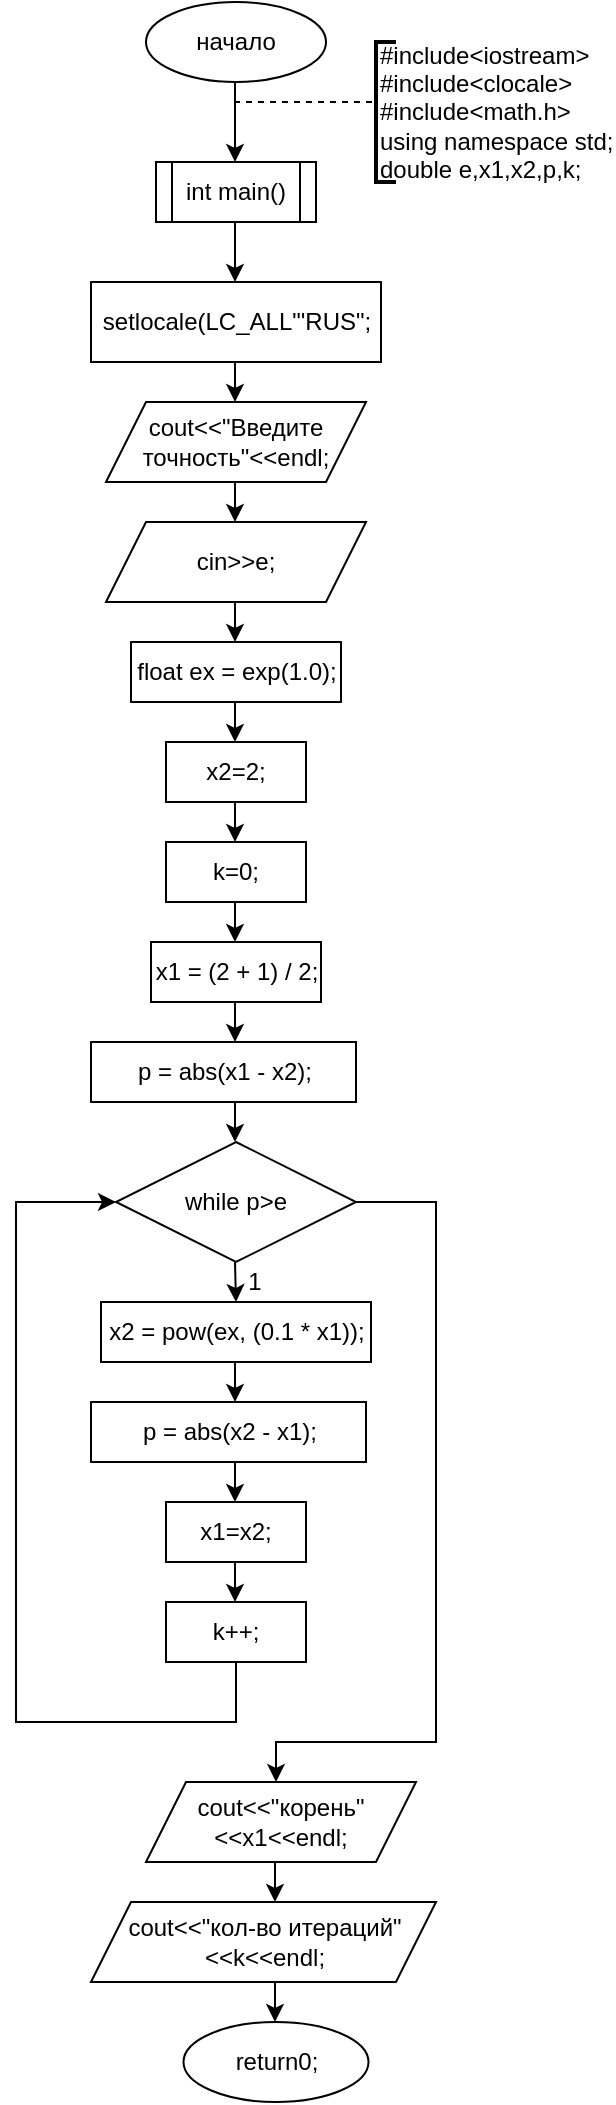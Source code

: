 <mxfile version="24.7.17">
  <diagram name="Страница — 1" id="YAlrFEGpHYTMGCBwzUUY">
    <mxGraphModel dx="1036" dy="606" grid="1" gridSize="10" guides="1" tooltips="1" connect="1" arrows="1" fold="1" page="1" pageScale="1" pageWidth="827" pageHeight="1169" math="0" shadow="0">
      <root>
        <mxCell id="0" />
        <mxCell id="1" parent="0" />
        <mxCell id="_IumNsfO3USLw0r_sJLf-1" value="" style="endArrow=classic;html=1;rounded=0;" edge="1" parent="1">
          <mxGeometry width="50" height="50" relative="1" as="geometry">
            <mxPoint x="389.5" y="50" as="sourcePoint" />
            <mxPoint x="389.5" y="90" as="targetPoint" />
          </mxGeometry>
        </mxCell>
        <mxCell id="_IumNsfO3USLw0r_sJLf-2" value="" style="endArrow=none;dashed=1;html=1;rounded=0;" edge="1" parent="1">
          <mxGeometry width="50" height="50" relative="1" as="geometry">
            <mxPoint x="389" y="60" as="sourcePoint" />
            <mxPoint x="460" y="60" as="targetPoint" />
          </mxGeometry>
        </mxCell>
        <mxCell id="_IumNsfO3USLw0r_sJLf-3" value="#include&amp;lt;iostream&amp;gt;&lt;div&gt;#include&amp;lt;clocale&amp;gt;&lt;br&gt;&lt;/div&gt;&lt;div&gt;#include&amp;lt;math.h&amp;gt;&lt;br&gt;&lt;/div&gt;&lt;div&gt;using namespace std;&lt;/div&gt;&lt;div&gt;double e,x1,x2,p,k;&lt;/div&gt;" style="strokeWidth=2;html=1;shape=mxgraph.flowchart.annotation_1;align=left;pointerEvents=1;" vertex="1" parent="1">
          <mxGeometry x="460" y="30" width="10" height="70" as="geometry" />
        </mxCell>
        <mxCell id="_IumNsfO3USLw0r_sJLf-4" value="int main()" style="shape=process;whiteSpace=wrap;html=1;backgroundOutline=1;" vertex="1" parent="1">
          <mxGeometry x="350" y="90" width="80" height="30" as="geometry" />
        </mxCell>
        <mxCell id="_IumNsfO3USLw0r_sJLf-5" value="setlocale(LC_ALL&quot;&#39;RUS&quot;;" style="rounded=0;whiteSpace=wrap;html=1;" vertex="1" parent="1">
          <mxGeometry x="317.5" y="150" width="145" height="40" as="geometry" />
        </mxCell>
        <mxCell id="_IumNsfO3USLw0r_sJLf-6" value="" style="endArrow=classic;html=1;rounded=0;" edge="1" parent="1">
          <mxGeometry width="50" height="50" relative="1" as="geometry">
            <mxPoint x="389.5" y="120" as="sourcePoint" />
            <mxPoint x="389.5" y="150" as="targetPoint" />
          </mxGeometry>
        </mxCell>
        <mxCell id="_IumNsfO3USLw0r_sJLf-7" value="" style="endArrow=classic;html=1;rounded=0;" edge="1" parent="1">
          <mxGeometry width="50" height="50" relative="1" as="geometry">
            <mxPoint x="389.5" y="190" as="sourcePoint" />
            <mxPoint x="389.5" y="210" as="targetPoint" />
          </mxGeometry>
        </mxCell>
        <mxCell id="_IumNsfO3USLw0r_sJLf-8" value="cout&amp;lt;&amp;lt;&quot;Введите точность&quot;&amp;lt;&amp;lt;endl;" style="shape=parallelogram;perimeter=parallelogramPerimeter;whiteSpace=wrap;html=1;fixedSize=1;" vertex="1" parent="1">
          <mxGeometry x="325" y="210" width="130" height="40" as="geometry" />
        </mxCell>
        <mxCell id="_IumNsfO3USLw0r_sJLf-9" value="cin&amp;gt;&amp;gt;e;" style="shape=parallelogram;perimeter=parallelogramPerimeter;whiteSpace=wrap;html=1;fixedSize=1;" vertex="1" parent="1">
          <mxGeometry x="325" y="270" width="130" height="40" as="geometry" />
        </mxCell>
        <mxCell id="_IumNsfO3USLw0r_sJLf-10" value="" style="endArrow=classic;html=1;rounded=0;" edge="1" parent="1">
          <mxGeometry width="50" height="50" relative="1" as="geometry">
            <mxPoint x="389.5" y="250" as="sourcePoint" />
            <mxPoint x="389.5" y="270" as="targetPoint" />
          </mxGeometry>
        </mxCell>
        <mxCell id="_IumNsfO3USLw0r_sJLf-11" value="" style="endArrow=classic;html=1;rounded=0;" edge="1" parent="1">
          <mxGeometry width="50" height="50" relative="1" as="geometry">
            <mxPoint x="389.5" y="310" as="sourcePoint" />
            <mxPoint x="389.5" y="330" as="targetPoint" />
          </mxGeometry>
        </mxCell>
        <mxCell id="_IumNsfO3USLw0r_sJLf-12" value="float ex = exp(1.0);" style="rounded=0;whiteSpace=wrap;html=1;" vertex="1" parent="1">
          <mxGeometry x="337.5" y="330" width="105" height="30" as="geometry" />
        </mxCell>
        <mxCell id="_IumNsfO3USLw0r_sJLf-13" value="x2=2;" style="rounded=0;whiteSpace=wrap;html=1;" vertex="1" parent="1">
          <mxGeometry x="355" y="380" width="70" height="30" as="geometry" />
        </mxCell>
        <mxCell id="_IumNsfO3USLw0r_sJLf-14" value="k=0;" style="rounded=0;whiteSpace=wrap;html=1;" vertex="1" parent="1">
          <mxGeometry x="355" y="430" width="70" height="30" as="geometry" />
        </mxCell>
        <mxCell id="_IumNsfO3USLw0r_sJLf-15" value="" style="endArrow=classic;html=1;rounded=0;" edge="1" parent="1">
          <mxGeometry width="50" height="50" relative="1" as="geometry">
            <mxPoint x="389.5" y="360" as="sourcePoint" />
            <mxPoint x="389.5" y="380" as="targetPoint" />
          </mxGeometry>
        </mxCell>
        <mxCell id="_IumNsfO3USLw0r_sJLf-16" value="" style="endArrow=classic;html=1;rounded=0;" edge="1" parent="1">
          <mxGeometry width="50" height="50" relative="1" as="geometry">
            <mxPoint x="389.5" y="410" as="sourcePoint" />
            <mxPoint x="389.5" y="430" as="targetPoint" />
          </mxGeometry>
        </mxCell>
        <mxCell id="_IumNsfO3USLw0r_sJLf-17" value="" style="endArrow=classic;html=1;rounded=0;" edge="1" parent="1">
          <mxGeometry width="50" height="50" relative="1" as="geometry">
            <mxPoint x="389.5" y="460" as="sourcePoint" />
            <mxPoint x="389.5" y="480" as="targetPoint" />
          </mxGeometry>
        </mxCell>
        <mxCell id="_IumNsfO3USLw0r_sJLf-18" value="x1 = (2 + 1) / 2;" style="rounded=0;whiteSpace=wrap;html=1;" vertex="1" parent="1">
          <mxGeometry x="347.5" y="480" width="85" height="30" as="geometry" />
        </mxCell>
        <mxCell id="_IumNsfO3USLw0r_sJLf-19" value="while p&amp;gt;e" style="rhombus;whiteSpace=wrap;html=1;" vertex="1" parent="1">
          <mxGeometry x="330" y="580" width="120" height="60" as="geometry" />
        </mxCell>
        <mxCell id="_IumNsfO3USLw0r_sJLf-20" value="" style="endArrow=classic;html=1;rounded=0;" edge="1" parent="1">
          <mxGeometry width="50" height="50" relative="1" as="geometry">
            <mxPoint x="389.5" y="560" as="sourcePoint" />
            <mxPoint x="389.5" y="580" as="targetPoint" />
          </mxGeometry>
        </mxCell>
        <mxCell id="_IumNsfO3USLw0r_sJLf-21" value="" style="endArrow=classic;html=1;rounded=0;" edge="1" parent="1">
          <mxGeometry width="50" height="50" relative="1" as="geometry">
            <mxPoint x="389.5" y="640" as="sourcePoint" />
            <mxPoint x="390" y="660" as="targetPoint" />
          </mxGeometry>
        </mxCell>
        <mxCell id="_IumNsfO3USLw0r_sJLf-22" value="1" style="text;html=1;align=center;verticalAlign=middle;resizable=0;points=[];autosize=1;strokeColor=none;fillColor=none;" vertex="1" parent="1">
          <mxGeometry x="384" y="635" width="30" height="30" as="geometry" />
        </mxCell>
        <mxCell id="_IumNsfO3USLw0r_sJLf-23" value="x2 = pow(ex, (0.1 * x1));" style="rounded=0;whiteSpace=wrap;html=1;" vertex="1" parent="1">
          <mxGeometry x="322.5" y="660" width="135" height="30" as="geometry" />
        </mxCell>
        <mxCell id="_IumNsfO3USLw0r_sJLf-24" value="" style="endArrow=classic;html=1;rounded=0;" edge="1" parent="1">
          <mxGeometry width="50" height="50" relative="1" as="geometry">
            <mxPoint x="389.5" y="690" as="sourcePoint" />
            <mxPoint x="389.5" y="710" as="targetPoint" />
          </mxGeometry>
        </mxCell>
        <mxCell id="_IumNsfO3USLw0r_sJLf-25" value="p = abs(x2 - x1);" style="rounded=0;whiteSpace=wrap;html=1;" vertex="1" parent="1">
          <mxGeometry x="317.5" y="710" width="137.5" height="30" as="geometry" />
        </mxCell>
        <mxCell id="_IumNsfO3USLw0r_sJLf-26" value="" style="endArrow=classic;html=1;rounded=0;" edge="1" parent="1">
          <mxGeometry width="50" height="50" relative="1" as="geometry">
            <mxPoint x="389.5" y="740" as="sourcePoint" />
            <mxPoint x="389.5" y="760" as="targetPoint" />
          </mxGeometry>
        </mxCell>
        <mxCell id="_IumNsfO3USLw0r_sJLf-27" value="x1=x2;" style="rounded=0;whiteSpace=wrap;html=1;" vertex="1" parent="1">
          <mxGeometry x="355" y="760" width="70" height="30" as="geometry" />
        </mxCell>
        <mxCell id="_IumNsfO3USLw0r_sJLf-28" value="k++;" style="rounded=0;whiteSpace=wrap;html=1;" vertex="1" parent="1">
          <mxGeometry x="355" y="810" width="70" height="30" as="geometry" />
        </mxCell>
        <mxCell id="_IumNsfO3USLw0r_sJLf-30" value="" style="endArrow=classic;html=1;rounded=0;" edge="1" parent="1">
          <mxGeometry width="50" height="50" relative="1" as="geometry">
            <mxPoint x="389.5" y="790" as="sourcePoint" />
            <mxPoint x="389.5" y="810" as="targetPoint" />
          </mxGeometry>
        </mxCell>
        <mxCell id="_IumNsfO3USLw0r_sJLf-32" value="cout&amp;lt;&amp;lt;&quot;корень&quot;&amp;lt;&amp;lt;x1&amp;lt;&amp;lt;endl;" style="shape=parallelogram;perimeter=parallelogramPerimeter;whiteSpace=wrap;html=1;fixedSize=1;" vertex="1" parent="1">
          <mxGeometry x="345" y="900" width="135" height="40" as="geometry" />
        </mxCell>
        <mxCell id="_IumNsfO3USLw0r_sJLf-33" value="cout&amp;lt;&amp;lt;&quot;кол-во итераций&quot;&amp;lt;&amp;lt;k&amp;lt;&amp;lt;endl;" style="shape=parallelogram;perimeter=parallelogramPerimeter;whiteSpace=wrap;html=1;fixedSize=1;" vertex="1" parent="1">
          <mxGeometry x="317.5" y="960" width="172.5" height="40" as="geometry" />
        </mxCell>
        <mxCell id="_IumNsfO3USLw0r_sJLf-34" value="" style="endArrow=classic;html=1;rounded=0;" edge="1" parent="1">
          <mxGeometry width="50" height="50" relative="1" as="geometry">
            <mxPoint x="409.5" y="940" as="sourcePoint" />
            <mxPoint x="409.5" y="960" as="targetPoint" />
          </mxGeometry>
        </mxCell>
        <mxCell id="_IumNsfO3USLw0r_sJLf-35" value="" style="endArrow=classic;html=1;rounded=0;" edge="1" parent="1">
          <mxGeometry width="50" height="50" relative="1" as="geometry">
            <mxPoint x="409.5" y="1000" as="sourcePoint" />
            <mxPoint x="409.5" y="1020" as="targetPoint" />
          </mxGeometry>
        </mxCell>
        <mxCell id="_IumNsfO3USLw0r_sJLf-36" value="return0;" style="ellipse;whiteSpace=wrap;html=1;" vertex="1" parent="1">
          <mxGeometry x="363.75" y="1020" width="92.5" height="40" as="geometry" />
        </mxCell>
        <mxCell id="_IumNsfO3USLw0r_sJLf-37" value="начало" style="ellipse;whiteSpace=wrap;html=1;" vertex="1" parent="1">
          <mxGeometry x="345" y="10" width="90" height="40" as="geometry" />
        </mxCell>
        <mxCell id="_IumNsfO3USLw0r_sJLf-38" value="" style="endArrow=classic;html=1;rounded=0;" edge="1" parent="1">
          <mxGeometry width="50" height="50" relative="1" as="geometry">
            <mxPoint x="389.5" y="510" as="sourcePoint" />
            <mxPoint x="389.5" y="530" as="targetPoint" />
          </mxGeometry>
        </mxCell>
        <mxCell id="_IumNsfO3USLw0r_sJLf-39" value="&lt;span style=&quot;white-space: normal;&quot;&gt;p = abs(x1 - x2);&lt;/span&gt;" style="rounded=0;whiteSpace=wrap;html=1;" vertex="1" parent="1">
          <mxGeometry x="317.5" y="530" width="132.5" height="30" as="geometry" />
        </mxCell>
        <mxCell id="_IumNsfO3USLw0r_sJLf-40" value="" style="endArrow=classic;html=1;rounded=0;exitX=0.5;exitY=1;exitDx=0;exitDy=0;" edge="1" parent="1" source="_IumNsfO3USLw0r_sJLf-28">
          <mxGeometry width="50" height="50" relative="1" as="geometry">
            <mxPoint x="400" y="890" as="sourcePoint" />
            <mxPoint x="330" y="610" as="targetPoint" />
            <Array as="points">
              <mxPoint x="390" y="870" />
              <mxPoint x="280" y="870" />
              <mxPoint x="280" y="610" />
            </Array>
          </mxGeometry>
        </mxCell>
        <mxCell id="_IumNsfO3USLw0r_sJLf-41" value="" style="endArrow=classic;html=1;rounded=0;" edge="1" parent="1">
          <mxGeometry width="50" height="50" relative="1" as="geometry">
            <mxPoint x="450" y="610" as="sourcePoint" />
            <mxPoint x="410" y="900" as="targetPoint" />
            <Array as="points">
              <mxPoint x="490" y="610" />
              <mxPoint x="490" y="880" />
              <mxPoint x="410" y="880" />
            </Array>
          </mxGeometry>
        </mxCell>
      </root>
    </mxGraphModel>
  </diagram>
</mxfile>
